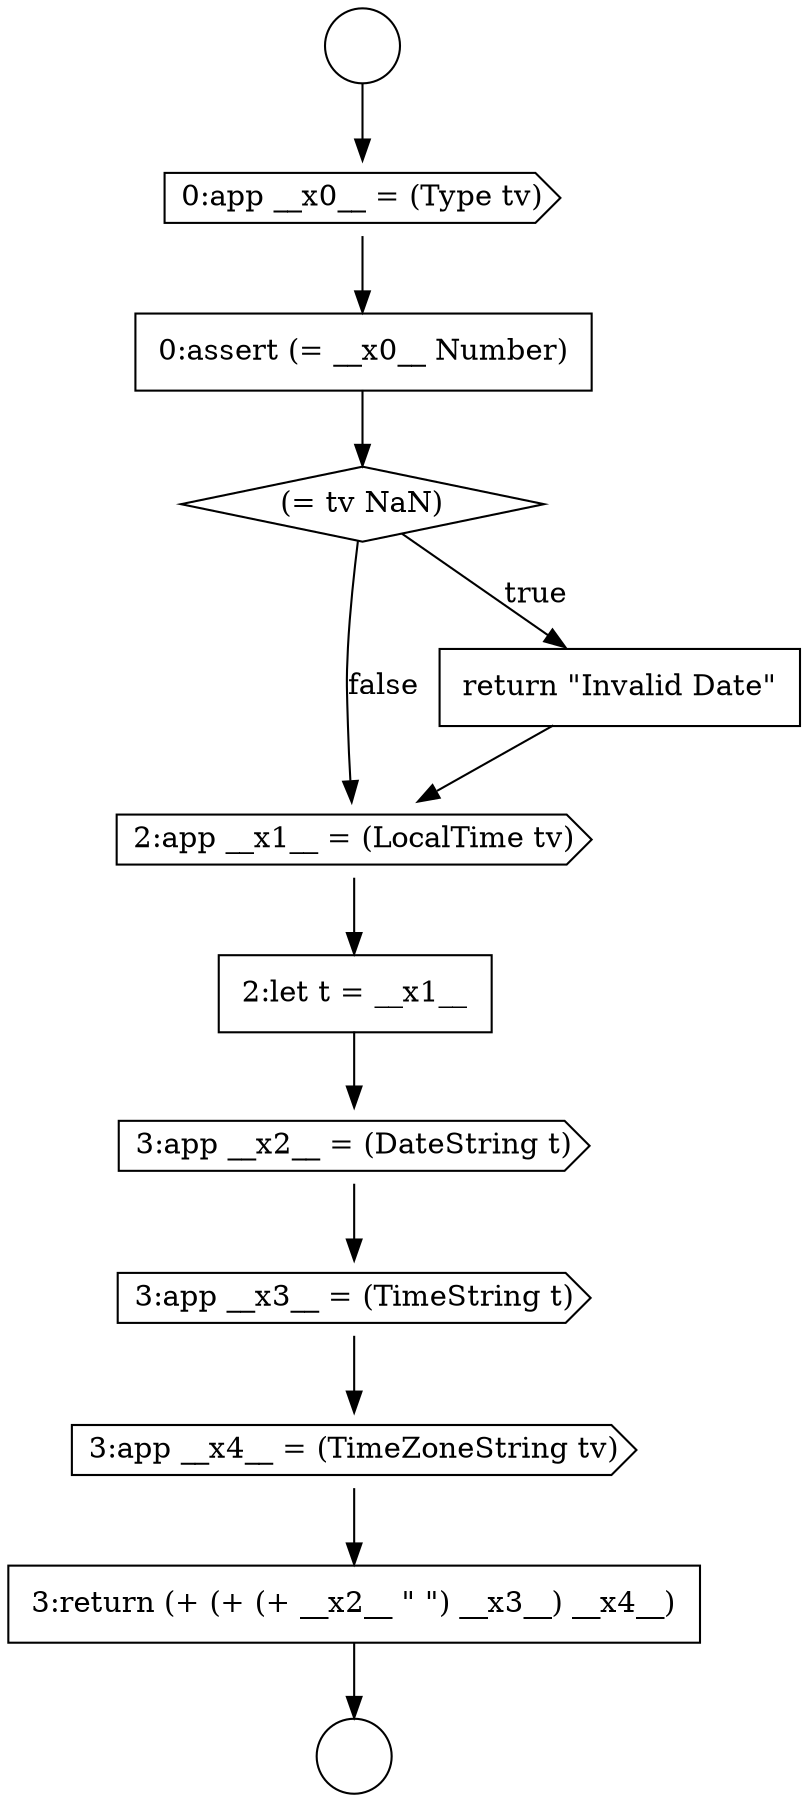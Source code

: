 digraph {
  node13815 [shape=circle label=" " color="black" fillcolor="white" style=filled]
  node13826 [shape=none, margin=0, label=<<font color="black">
    <table border="0" cellborder="1" cellspacing="0" cellpadding="10">
      <tr><td align="left">3:return (+ (+ (+ __x2__ &quot; &quot;) __x3__) __x4__)</td></tr>
    </table>
  </font>> color="black" fillcolor="white" style=filled]
  node13818 [shape=none, margin=0, label=<<font color="black">
    <table border="0" cellborder="1" cellspacing="0" cellpadding="10">
      <tr><td align="left">0:assert (= __x0__ Number)</td></tr>
    </table>
  </font>> color="black" fillcolor="white" style=filled]
  node13825 [shape=cds, label=<<font color="black">3:app __x4__ = (TimeZoneString tv)</font>> color="black" fillcolor="white" style=filled]
  node13822 [shape=none, margin=0, label=<<font color="black">
    <table border="0" cellborder="1" cellspacing="0" cellpadding="10">
      <tr><td align="left">2:let t = __x1__</td></tr>
    </table>
  </font>> color="black" fillcolor="white" style=filled]
  node13823 [shape=cds, label=<<font color="black">3:app __x2__ = (DateString t)</font>> color="black" fillcolor="white" style=filled]
  node13816 [shape=circle label=" " color="black" fillcolor="white" style=filled]
  node13819 [shape=diamond, label=<<font color="black">(= tv NaN)</font>> color="black" fillcolor="white" style=filled]
  node13824 [shape=cds, label=<<font color="black">3:app __x3__ = (TimeString t)</font>> color="black" fillcolor="white" style=filled]
  node13817 [shape=cds, label=<<font color="black">0:app __x0__ = (Type tv)</font>> color="black" fillcolor="white" style=filled]
  node13821 [shape=cds, label=<<font color="black">2:app __x1__ = (LocalTime tv)</font>> color="black" fillcolor="white" style=filled]
  node13820 [shape=none, margin=0, label=<<font color="black">
    <table border="0" cellborder="1" cellspacing="0" cellpadding="10">
      <tr><td align="left">return &quot;Invalid Date&quot;</td></tr>
    </table>
  </font>> color="black" fillcolor="white" style=filled]
  node13824 -> node13825 [ color="black"]
  node13823 -> node13824 [ color="black"]
  node13819 -> node13820 [label=<<font color="black">true</font>> color="black"]
  node13819 -> node13821 [label=<<font color="black">false</font>> color="black"]
  node13815 -> node13817 [ color="black"]
  node13821 -> node13822 [ color="black"]
  node13826 -> node13816 [ color="black"]
  node13820 -> node13821 [ color="black"]
  node13818 -> node13819 [ color="black"]
  node13822 -> node13823 [ color="black"]
  node13825 -> node13826 [ color="black"]
  node13817 -> node13818 [ color="black"]
}
